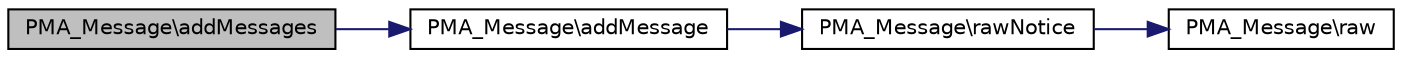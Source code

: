 digraph G
{
  edge [fontname="Helvetica",fontsize="10",labelfontname="Helvetica",labelfontsize="10"];
  node [fontname="Helvetica",fontsize="10",shape=record];
  rankdir="LR";
  Node1 [label="PMA_Message\\addMessages",height=0.2,width=0.4,color="black", fillcolor="grey75", style="filled" fontcolor="black"];
  Node1 -> Node2 [color="midnightblue",fontsize="10",style="solid",fontname="Helvetica"];
  Node2 [label="PMA_Message\\addMessage",height=0.2,width=0.4,color="black", fillcolor="white", style="filled",URL="$classPMA__Message.html#a7c992f7a2fb30a5384041001b06062f1",tooltip="add another raw message to be concatenated on displaying"];
  Node2 -> Node3 [color="midnightblue",fontsize="10",style="solid",fontname="Helvetica"];
  Node3 [label="PMA_Message\\rawNotice",height=0.2,width=0.4,color="black", fillcolor="white", style="filled",URL="$classPMA__Message.html#a5eb2fc88700c2d1445238a467d4129a8",tooltip="get PMA_Message of type notice with custom content"];
  Node3 -> Node4 [color="midnightblue",fontsize="10",style="solid",fontname="Helvetica"];
  Node4 [label="PMA_Message\\raw",height=0.2,width=0.4,color="black", fillcolor="white", style="filled",URL="$classPMA__Message.html#ab2bf59f6a8e3db8f4d74167b51ee897b",tooltip="get PMA_Message with customized content"];
}
